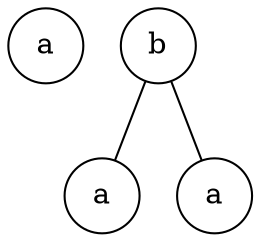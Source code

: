 graph usuniecie_c {
	node [shape = circle];
	
	o0 [label = "a"];
	m0 [label = "b"];
	m00 [label = "a"];
	m01 [label = "a"];

	m0 -- m00;
	m0 -- m01;
}